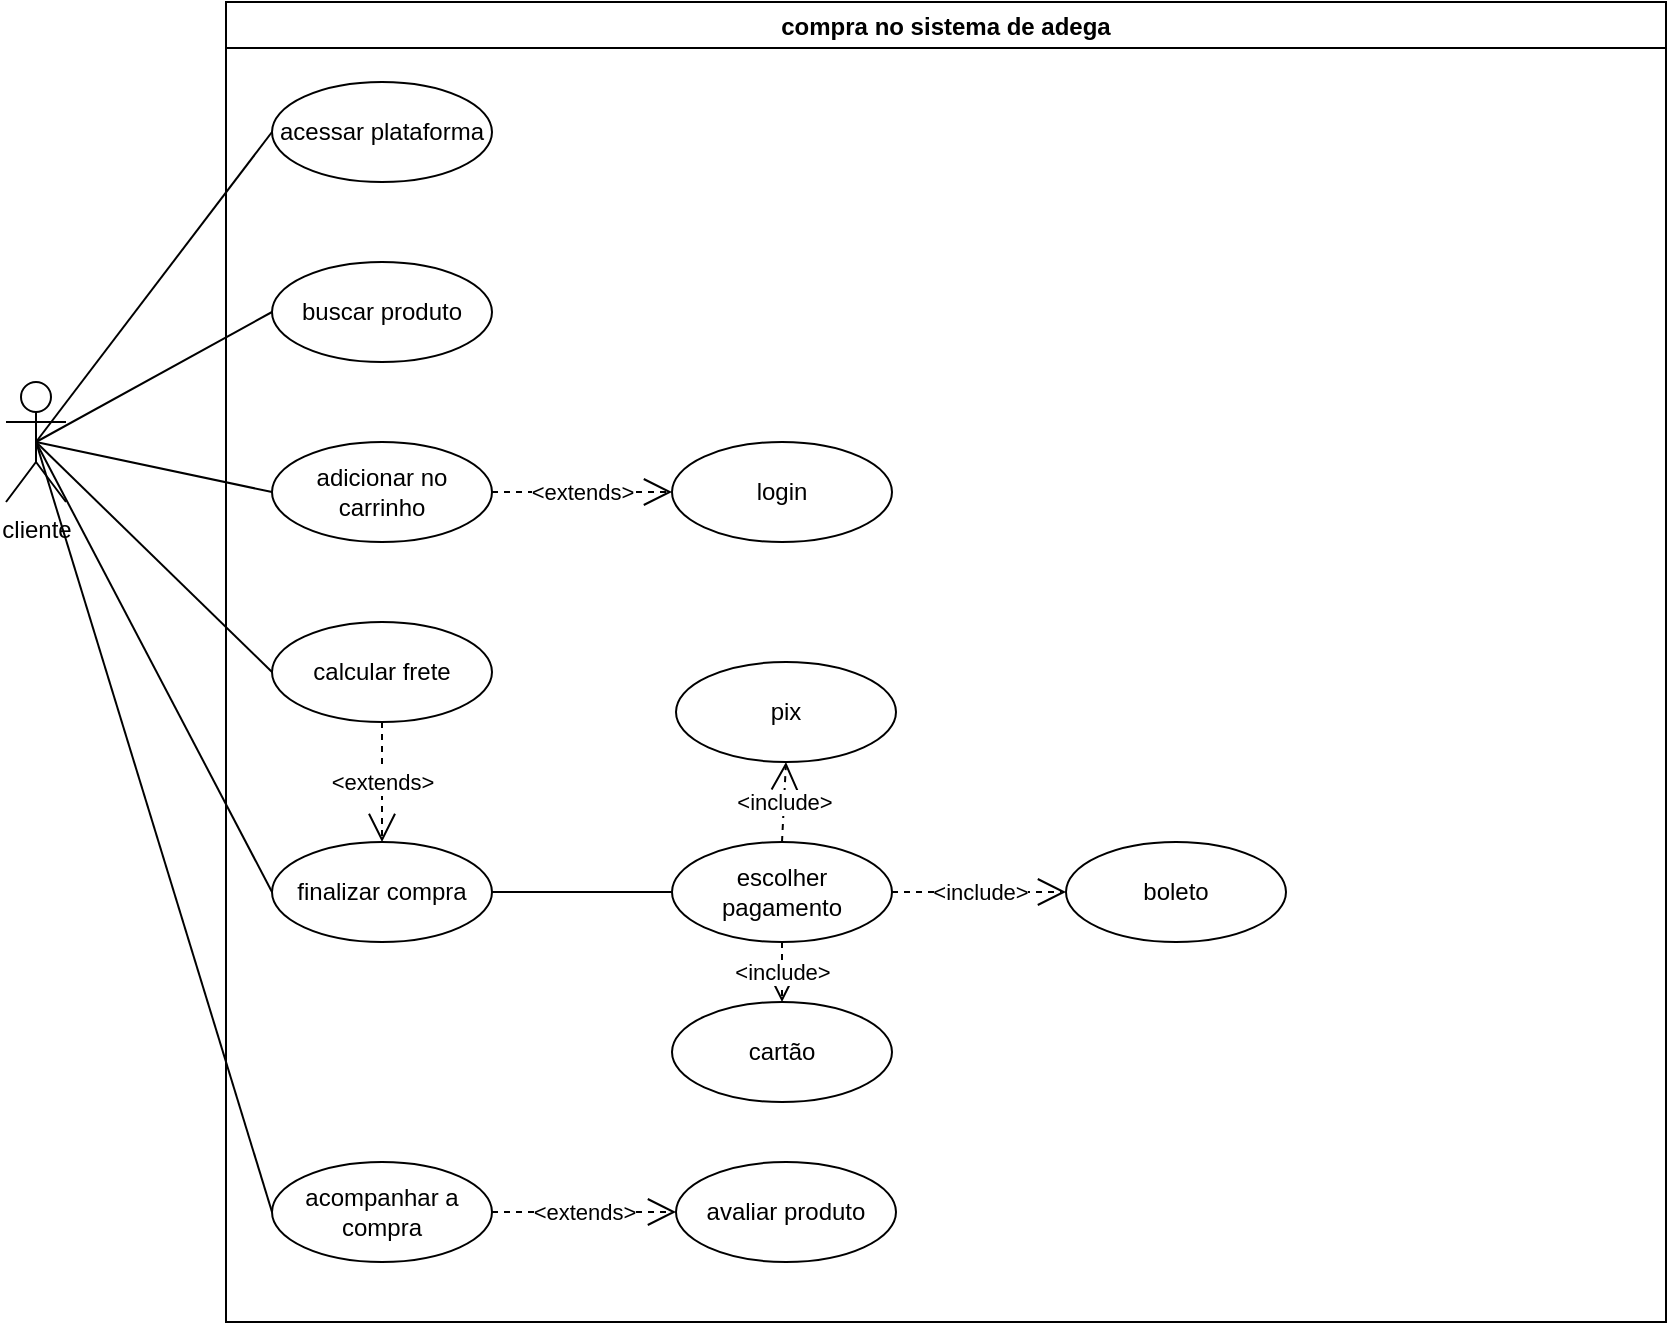 <mxfile version="24.7.8">
  <diagram name="Página-1" id="h32vunBCi8XGpW1e8Er-">
    <mxGraphModel dx="1222" dy="686" grid="1" gridSize="10" guides="1" tooltips="1" connect="1" arrows="1" fold="1" page="1" pageScale="1" pageWidth="1654" pageHeight="2336" math="0" shadow="0">
      <root>
        <mxCell id="0" />
        <mxCell id="1" parent="0" />
        <mxCell id="ic66P8xnqz9Ipaf6CBxl-15" value="compra no sistema de adega" style="swimlane;" vertex="1" parent="1">
          <mxGeometry x="390" y="550" width="720" height="660" as="geometry" />
        </mxCell>
        <mxCell id="ic66P8xnqz9Ipaf6CBxl-17" value="acessar plataforma" style="ellipse;whiteSpace=wrap;html=1;" vertex="1" parent="ic66P8xnqz9Ipaf6CBxl-15">
          <mxGeometry x="23" y="40" width="110" height="50" as="geometry" />
        </mxCell>
        <mxCell id="ic66P8xnqz9Ipaf6CBxl-18" value="buscar produto" style="ellipse;whiteSpace=wrap;html=1;" vertex="1" parent="ic66P8xnqz9Ipaf6CBxl-15">
          <mxGeometry x="23" y="130" width="110" height="50" as="geometry" />
        </mxCell>
        <mxCell id="ic66P8xnqz9Ipaf6CBxl-19" value="adicionar no carrinho" style="ellipse;whiteSpace=wrap;html=1;" vertex="1" parent="ic66P8xnqz9Ipaf6CBxl-15">
          <mxGeometry x="23" y="220" width="110" height="50" as="geometry" />
        </mxCell>
        <mxCell id="ic66P8xnqz9Ipaf6CBxl-21" value="login" style="ellipse;whiteSpace=wrap;html=1;" vertex="1" parent="ic66P8xnqz9Ipaf6CBxl-15">
          <mxGeometry x="223" y="220" width="110" height="50" as="geometry" />
        </mxCell>
        <mxCell id="ic66P8xnqz9Ipaf6CBxl-20" value="calcular frete" style="ellipse;whiteSpace=wrap;html=1;" vertex="1" parent="ic66P8xnqz9Ipaf6CBxl-15">
          <mxGeometry x="23" y="310" width="110" height="50" as="geometry" />
        </mxCell>
        <mxCell id="ic66P8xnqz9Ipaf6CBxl-22" value="&amp;lt;extends&amp;gt;" style="endArrow=open;endSize=12;dashed=1;html=1;rounded=0;exitX=1;exitY=0.5;exitDx=0;exitDy=0;entryX=0;entryY=0.5;entryDx=0;entryDy=0;" edge="1" parent="ic66P8xnqz9Ipaf6CBxl-15" source="ic66P8xnqz9Ipaf6CBxl-19" target="ic66P8xnqz9Ipaf6CBxl-21">
          <mxGeometry width="160" relative="1" as="geometry">
            <mxPoint x="183" y="160" as="sourcePoint" />
            <mxPoint x="343" y="160" as="targetPoint" />
          </mxGeometry>
        </mxCell>
        <mxCell id="ic66P8xnqz9Ipaf6CBxl-35" style="rounded=0;orthogonalLoop=1;jettySize=auto;html=1;exitX=1;exitY=0.5;exitDx=0;exitDy=0;entryX=0;entryY=0.5;entryDx=0;entryDy=0;endArrow=none;endFill=0;" edge="1" parent="ic66P8xnqz9Ipaf6CBxl-15" source="ic66P8xnqz9Ipaf6CBxl-30" target="ic66P8xnqz9Ipaf6CBxl-34">
          <mxGeometry relative="1" as="geometry" />
        </mxCell>
        <mxCell id="ic66P8xnqz9Ipaf6CBxl-30" value="finalizar compra" style="ellipse;whiteSpace=wrap;html=1;" vertex="1" parent="ic66P8xnqz9Ipaf6CBxl-15">
          <mxGeometry x="23" y="420" width="110" height="50" as="geometry" />
        </mxCell>
        <mxCell id="ic66P8xnqz9Ipaf6CBxl-33" value="&amp;lt;extends&amp;gt;" style="endArrow=open;endSize=12;dashed=1;html=1;rounded=0;exitX=0.5;exitY=1;exitDx=0;exitDy=0;entryX=0.5;entryY=0;entryDx=0;entryDy=0;" edge="1" parent="ic66P8xnqz9Ipaf6CBxl-15" source="ic66P8xnqz9Ipaf6CBxl-20" target="ic66P8xnqz9Ipaf6CBxl-30">
          <mxGeometry width="160" relative="1" as="geometry">
            <mxPoint x="133" y="390" as="sourcePoint" />
            <mxPoint x="293" y="390" as="targetPoint" />
          </mxGeometry>
        </mxCell>
        <mxCell id="ic66P8xnqz9Ipaf6CBxl-34" value="escolher pagamento" style="ellipse;whiteSpace=wrap;html=1;" vertex="1" parent="ic66P8xnqz9Ipaf6CBxl-15">
          <mxGeometry x="223" y="420" width="110" height="50" as="geometry" />
        </mxCell>
        <mxCell id="ic66P8xnqz9Ipaf6CBxl-38" value="pix" style="ellipse;whiteSpace=wrap;html=1;" vertex="1" parent="ic66P8xnqz9Ipaf6CBxl-15">
          <mxGeometry x="225" y="330" width="110" height="50" as="geometry" />
        </mxCell>
        <mxCell id="ic66P8xnqz9Ipaf6CBxl-37" value="boleto" style="ellipse;whiteSpace=wrap;html=1;" vertex="1" parent="ic66P8xnqz9Ipaf6CBxl-15">
          <mxGeometry x="420" y="420" width="110" height="50" as="geometry" />
        </mxCell>
        <mxCell id="ic66P8xnqz9Ipaf6CBxl-39" value="&amp;lt;include&amp;gt;" style="endArrow=open;endSize=12;dashed=1;html=1;rounded=0;exitX=0.5;exitY=0;exitDx=0;exitDy=0;entryX=0.5;entryY=1;entryDx=0;entryDy=0;" edge="1" parent="ic66P8xnqz9Ipaf6CBxl-15" source="ic66P8xnqz9Ipaf6CBxl-34" target="ic66P8xnqz9Ipaf6CBxl-38">
          <mxGeometry width="160" relative="1" as="geometry">
            <mxPoint x="65" y="550" as="sourcePoint" />
            <mxPoint x="225" y="550" as="targetPoint" />
          </mxGeometry>
        </mxCell>
        <mxCell id="ic66P8xnqz9Ipaf6CBxl-40" value="&amp;lt;include&amp;gt;" style="endArrow=open;endSize=12;dashed=1;html=1;rounded=0;exitX=1;exitY=0.5;exitDx=0;exitDy=0;" edge="1" parent="ic66P8xnqz9Ipaf6CBxl-15" source="ic66P8xnqz9Ipaf6CBxl-34" target="ic66P8xnqz9Ipaf6CBxl-37">
          <mxGeometry width="160" relative="1" as="geometry">
            <mxPoint x="75" y="560" as="sourcePoint" />
            <mxPoint x="235" y="560" as="targetPoint" />
          </mxGeometry>
        </mxCell>
        <mxCell id="zw5ysX3tTDhbzGfOxOHl-1" value="acompanhar a compra" style="ellipse;whiteSpace=wrap;html=1;" vertex="1" parent="ic66P8xnqz9Ipaf6CBxl-15">
          <mxGeometry x="23" y="580" width="110" height="50" as="geometry" />
        </mxCell>
        <mxCell id="zw5ysX3tTDhbzGfOxOHl-4" value="avaliar produto" style="ellipse;whiteSpace=wrap;html=1;" vertex="1" parent="ic66P8xnqz9Ipaf6CBxl-15">
          <mxGeometry x="225" y="580" width="110" height="50" as="geometry" />
        </mxCell>
        <mxCell id="zw5ysX3tTDhbzGfOxOHl-5" value="&amp;lt;extends&amp;gt;" style="endArrow=open;endSize=12;dashed=1;html=1;rounded=0;exitX=1;exitY=0.5;exitDx=0;exitDy=0;entryX=0;entryY=0.5;entryDx=0;entryDy=0;" edge="1" parent="ic66P8xnqz9Ipaf6CBxl-15" source="zw5ysX3tTDhbzGfOxOHl-1" target="zw5ysX3tTDhbzGfOxOHl-4">
          <mxGeometry width="160" relative="1" as="geometry">
            <mxPoint x="88" y="370" as="sourcePoint" />
            <mxPoint x="88" y="430" as="targetPoint" />
          </mxGeometry>
        </mxCell>
        <mxCell id="zw5ysX3tTDhbzGfOxOHl-6" value="cartão" style="ellipse;whiteSpace=wrap;html=1;" vertex="1" parent="ic66P8xnqz9Ipaf6CBxl-15">
          <mxGeometry x="223" y="500" width="110" height="50" as="geometry" />
        </mxCell>
        <mxCell id="zw5ysX3tTDhbzGfOxOHl-7" value="&amp;lt;include&amp;gt;" style="endArrow=open;endSize=12;dashed=1;html=1;rounded=0;exitX=0.5;exitY=1;exitDx=0;exitDy=0;entryX=0.5;entryY=0;entryDx=0;entryDy=0;" edge="1" parent="ic66P8xnqz9Ipaf6CBxl-15" source="ic66P8xnqz9Ipaf6CBxl-34" target="zw5ysX3tTDhbzGfOxOHl-6">
          <mxGeometry width="160" relative="1" as="geometry">
            <mxPoint x="343" y="455" as="sourcePoint" />
            <mxPoint x="430" y="455" as="targetPoint" />
          </mxGeometry>
        </mxCell>
        <mxCell id="ic66P8xnqz9Ipaf6CBxl-26" style="rounded=0;orthogonalLoop=1;jettySize=auto;html=1;exitX=0.5;exitY=0.5;exitDx=0;exitDy=0;exitPerimeter=0;entryX=0;entryY=0.5;entryDx=0;entryDy=0;endArrow=none;endFill=0;" edge="1" parent="1" source="ic66P8xnqz9Ipaf6CBxl-16" target="ic66P8xnqz9Ipaf6CBxl-17">
          <mxGeometry relative="1" as="geometry" />
        </mxCell>
        <mxCell id="ic66P8xnqz9Ipaf6CBxl-32" style="rounded=0;orthogonalLoop=1;jettySize=auto;html=1;exitX=0.5;exitY=0.5;exitDx=0;exitDy=0;exitPerimeter=0;entryX=0;entryY=0.5;entryDx=0;entryDy=0;endArrow=none;endFill=0;" edge="1" parent="1" source="ic66P8xnqz9Ipaf6CBxl-16" target="ic66P8xnqz9Ipaf6CBxl-30">
          <mxGeometry relative="1" as="geometry" />
        </mxCell>
        <mxCell id="zw5ysX3tTDhbzGfOxOHl-2" style="rounded=0;orthogonalLoop=1;jettySize=auto;html=1;exitX=0.5;exitY=0.5;exitDx=0;exitDy=0;exitPerimeter=0;entryX=0;entryY=0.5;entryDx=0;entryDy=0;endArrow=none;endFill=0;" edge="1" parent="1" source="ic66P8xnqz9Ipaf6CBxl-16" target="zw5ysX3tTDhbzGfOxOHl-1">
          <mxGeometry relative="1" as="geometry" />
        </mxCell>
        <mxCell id="ic66P8xnqz9Ipaf6CBxl-16" value="cliente" style="shape=umlActor;verticalLabelPosition=bottom;verticalAlign=top;html=1;" vertex="1" parent="1">
          <mxGeometry x="280" y="740" width="30" height="60" as="geometry" />
        </mxCell>
        <mxCell id="ic66P8xnqz9Ipaf6CBxl-27" style="rounded=0;orthogonalLoop=1;jettySize=auto;html=1;exitX=0.5;exitY=0.5;exitDx=0;exitDy=0;exitPerimeter=0;entryX=0;entryY=0.5;entryDx=0;entryDy=0;endArrow=none;endFill=0;" edge="1" parent="1" source="ic66P8xnqz9Ipaf6CBxl-16" target="ic66P8xnqz9Ipaf6CBxl-18">
          <mxGeometry relative="1" as="geometry">
            <mxPoint x="305" y="780" as="sourcePoint" />
            <mxPoint x="400" y="625" as="targetPoint" />
          </mxGeometry>
        </mxCell>
        <mxCell id="ic66P8xnqz9Ipaf6CBxl-28" style="rounded=0;orthogonalLoop=1;jettySize=auto;html=1;exitX=0.5;exitY=0.5;exitDx=0;exitDy=0;exitPerimeter=0;entryX=0;entryY=0.5;entryDx=0;entryDy=0;endArrow=none;endFill=0;" edge="1" parent="1" source="ic66P8xnqz9Ipaf6CBxl-16" target="ic66P8xnqz9Ipaf6CBxl-19">
          <mxGeometry relative="1" as="geometry">
            <mxPoint x="315" y="790" as="sourcePoint" />
            <mxPoint x="410" y="635" as="targetPoint" />
          </mxGeometry>
        </mxCell>
        <mxCell id="ic66P8xnqz9Ipaf6CBxl-29" style="rounded=0;orthogonalLoop=1;jettySize=auto;html=1;entryX=0;entryY=0.5;entryDx=0;entryDy=0;endArrow=none;endFill=0;exitX=0.5;exitY=0.5;exitDx=0;exitDy=0;exitPerimeter=0;" edge="1" parent="1" source="ic66P8xnqz9Ipaf6CBxl-16" target="ic66P8xnqz9Ipaf6CBxl-20">
          <mxGeometry relative="1" as="geometry">
            <mxPoint x="330" y="990" as="sourcePoint" />
            <mxPoint x="420" y="645" as="targetPoint" />
          </mxGeometry>
        </mxCell>
      </root>
    </mxGraphModel>
  </diagram>
</mxfile>

